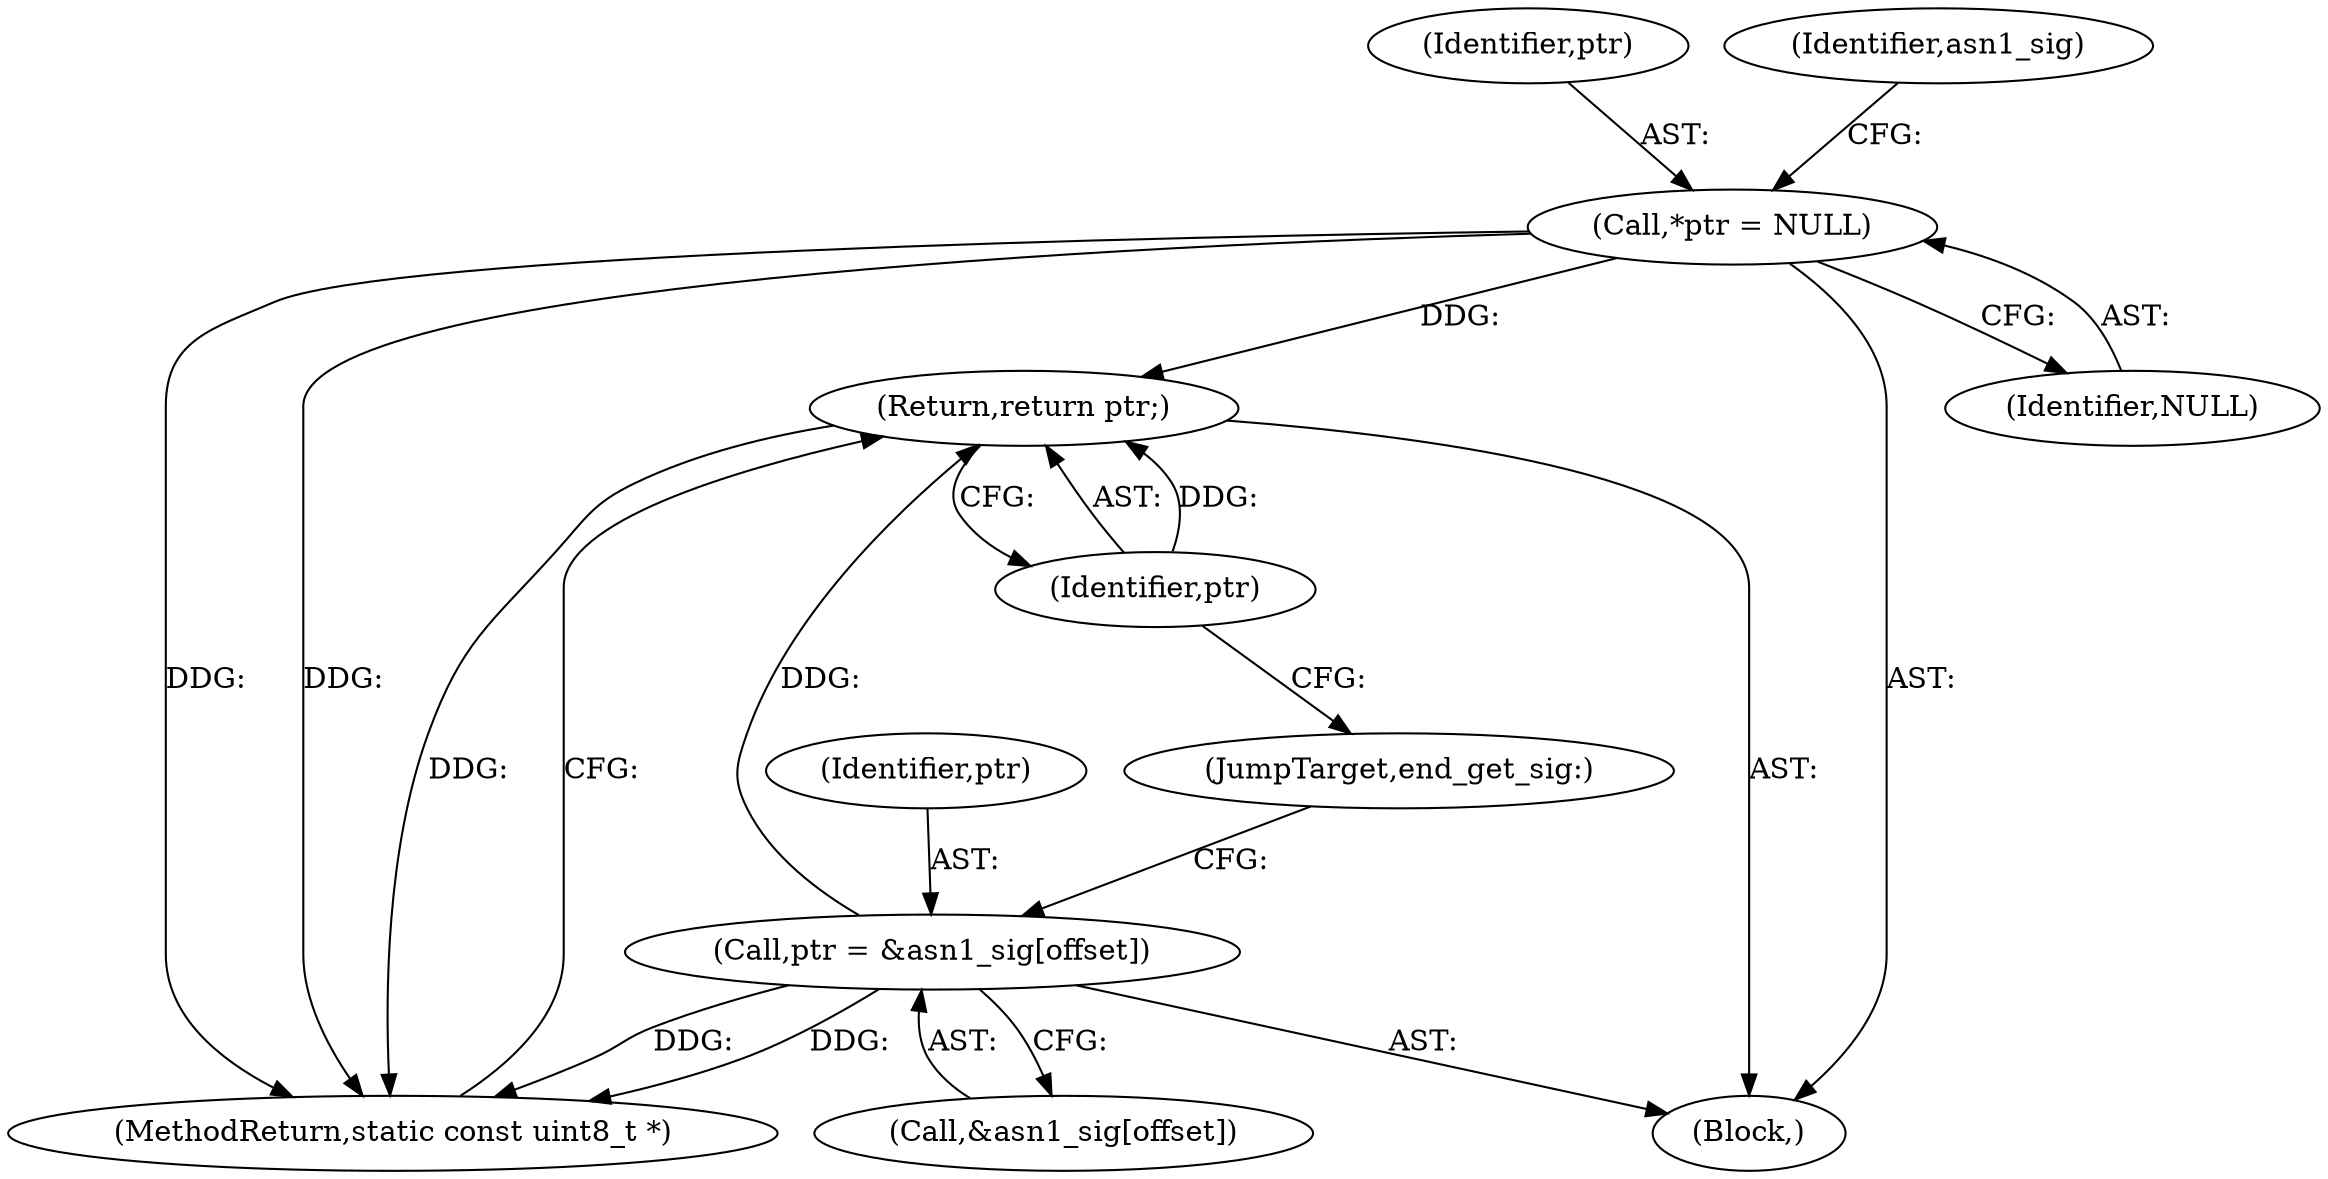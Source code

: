 digraph "1_axtls-8266_5efe2947ab45e81d84b5f707c51d1c64be52f36c@pointer" {
"1000150" [label="(Return,return ptr;)"];
"1000151" [label="(Identifier,ptr)"];
"1000143" [label="(Call,ptr = &asn1_sig[offset])"];
"1000110" [label="(Call,*ptr = NULL)"];
"1000150" [label="(Return,return ptr;)"];
"1000152" [label="(MethodReturn,static const uint8_t *)"];
"1000111" [label="(Identifier,ptr)"];
"1000145" [label="(Call,&asn1_sig[offset])"];
"1000104" [label="(Block,)"];
"1000112" [label="(Identifier,NULL)"];
"1000110" [label="(Call,*ptr = NULL)"];
"1000143" [label="(Call,ptr = &asn1_sig[offset])"];
"1000151" [label="(Identifier,ptr)"];
"1000149" [label="(JumpTarget,end_get_sig:)"];
"1000117" [label="(Identifier,asn1_sig)"];
"1000144" [label="(Identifier,ptr)"];
"1000150" -> "1000104"  [label="AST: "];
"1000150" -> "1000151"  [label="CFG: "];
"1000151" -> "1000150"  [label="AST: "];
"1000152" -> "1000150"  [label="CFG: "];
"1000150" -> "1000152"  [label="DDG: "];
"1000151" -> "1000150"  [label="DDG: "];
"1000143" -> "1000150"  [label="DDG: "];
"1000110" -> "1000150"  [label="DDG: "];
"1000151" -> "1000149"  [label="CFG: "];
"1000143" -> "1000104"  [label="AST: "];
"1000143" -> "1000145"  [label="CFG: "];
"1000144" -> "1000143"  [label="AST: "];
"1000145" -> "1000143"  [label="AST: "];
"1000149" -> "1000143"  [label="CFG: "];
"1000143" -> "1000152"  [label="DDG: "];
"1000143" -> "1000152"  [label="DDG: "];
"1000110" -> "1000104"  [label="AST: "];
"1000110" -> "1000112"  [label="CFG: "];
"1000111" -> "1000110"  [label="AST: "];
"1000112" -> "1000110"  [label="AST: "];
"1000117" -> "1000110"  [label="CFG: "];
"1000110" -> "1000152"  [label="DDG: "];
"1000110" -> "1000152"  [label="DDG: "];
}
